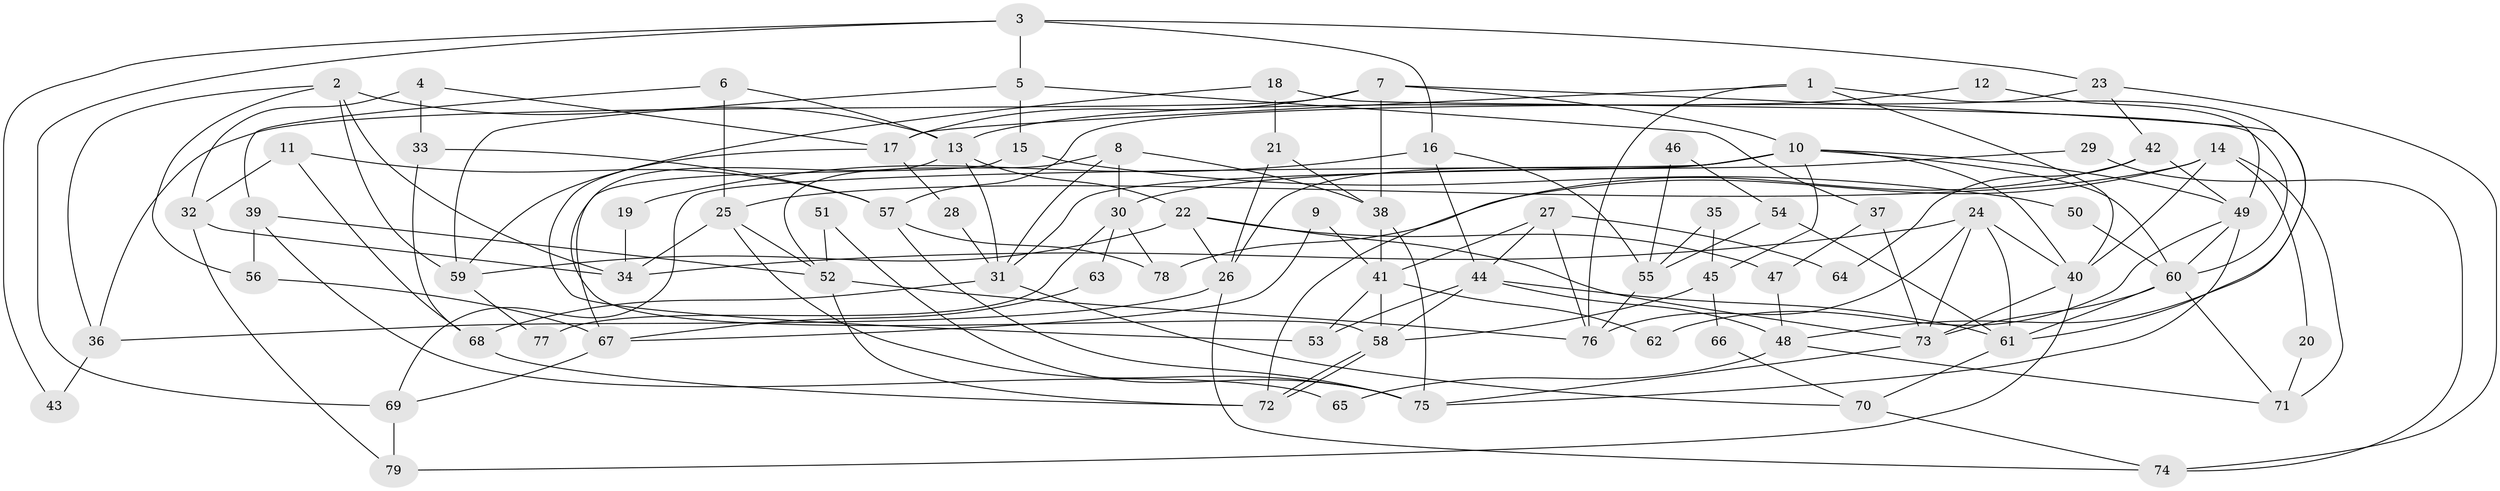 // coarse degree distribution, {7: 0.08333333333333333, 5: 0.1875, 6: 0.16666666666666666, 3: 0.10416666666666667, 4: 0.16666666666666666, 11: 0.020833333333333332, 8: 0.08333333333333333, 9: 0.020833333333333332, 2: 0.14583333333333334, 10: 0.020833333333333332}
// Generated by graph-tools (version 1.1) at 2025/23/03/03/25 07:23:56]
// undirected, 79 vertices, 158 edges
graph export_dot {
graph [start="1"]
  node [color=gray90,style=filled];
  1;
  2;
  3;
  4;
  5;
  6;
  7;
  8;
  9;
  10;
  11;
  12;
  13;
  14;
  15;
  16;
  17;
  18;
  19;
  20;
  21;
  22;
  23;
  24;
  25;
  26;
  27;
  28;
  29;
  30;
  31;
  32;
  33;
  34;
  35;
  36;
  37;
  38;
  39;
  40;
  41;
  42;
  43;
  44;
  45;
  46;
  47;
  48;
  49;
  50;
  51;
  52;
  53;
  54;
  55;
  56;
  57;
  58;
  59;
  60;
  61;
  62;
  63;
  64;
  65;
  66;
  67;
  68;
  69;
  70;
  71;
  72;
  73;
  74;
  75;
  76;
  77;
  78;
  79;
  1 -- 76;
  1 -- 40;
  1 -- 17;
  1 -- 48;
  2 -- 13;
  2 -- 59;
  2 -- 34;
  2 -- 36;
  2 -- 56;
  3 -- 5;
  3 -- 23;
  3 -- 16;
  3 -- 43;
  3 -- 69;
  4 -- 32;
  4 -- 17;
  4 -- 33;
  5 -- 59;
  5 -- 37;
  5 -- 15;
  6 -- 13;
  6 -- 25;
  6 -- 39;
  7 -- 38;
  7 -- 17;
  7 -- 10;
  7 -- 36;
  7 -- 61;
  8 -- 52;
  8 -- 31;
  8 -- 30;
  8 -- 38;
  9 -- 41;
  9 -- 67;
  10 -- 49;
  10 -- 26;
  10 -- 31;
  10 -- 40;
  10 -- 45;
  10 -- 60;
  10 -- 69;
  11 -- 32;
  11 -- 68;
  11 -- 57;
  12 -- 49;
  12 -- 13;
  13 -- 31;
  13 -- 22;
  13 -- 58;
  14 -- 40;
  14 -- 71;
  14 -- 20;
  14 -- 25;
  14 -- 78;
  15 -- 67;
  15 -- 50;
  16 -- 44;
  16 -- 19;
  16 -- 55;
  17 -- 53;
  17 -- 28;
  18 -- 21;
  18 -- 60;
  18 -- 59;
  19 -- 34;
  20 -- 71;
  21 -- 26;
  21 -- 38;
  22 -- 73;
  22 -- 26;
  22 -- 47;
  22 -- 59;
  23 -- 57;
  23 -- 74;
  23 -- 42;
  24 -- 73;
  24 -- 61;
  24 -- 34;
  24 -- 40;
  24 -- 76;
  25 -- 34;
  25 -- 52;
  25 -- 75;
  26 -- 36;
  26 -- 74;
  27 -- 76;
  27 -- 44;
  27 -- 41;
  27 -- 64;
  28 -- 31;
  29 -- 30;
  29 -- 74;
  30 -- 78;
  30 -- 63;
  30 -- 77;
  31 -- 68;
  31 -- 70;
  32 -- 34;
  32 -- 79;
  33 -- 57;
  33 -- 68;
  35 -- 55;
  35 -- 45;
  36 -- 43;
  37 -- 73;
  37 -- 47;
  38 -- 41;
  38 -- 75;
  39 -- 52;
  39 -- 56;
  39 -- 65;
  40 -- 73;
  40 -- 79;
  41 -- 58;
  41 -- 53;
  41 -- 62;
  42 -- 49;
  42 -- 64;
  42 -- 72;
  44 -- 61;
  44 -- 58;
  44 -- 48;
  44 -- 53;
  45 -- 58;
  45 -- 66;
  46 -- 55;
  46 -- 54;
  47 -- 48;
  48 -- 65;
  48 -- 71;
  49 -- 60;
  49 -- 75;
  49 -- 62;
  50 -- 60;
  51 -- 52;
  51 -- 75;
  52 -- 72;
  52 -- 76;
  54 -- 61;
  54 -- 55;
  55 -- 76;
  56 -- 67;
  57 -- 75;
  57 -- 78;
  58 -- 72;
  58 -- 72;
  59 -- 77;
  60 -- 73;
  60 -- 61;
  60 -- 71;
  61 -- 70;
  63 -- 67;
  66 -- 70;
  67 -- 69;
  68 -- 72;
  69 -- 79;
  70 -- 74;
  73 -- 75;
}
